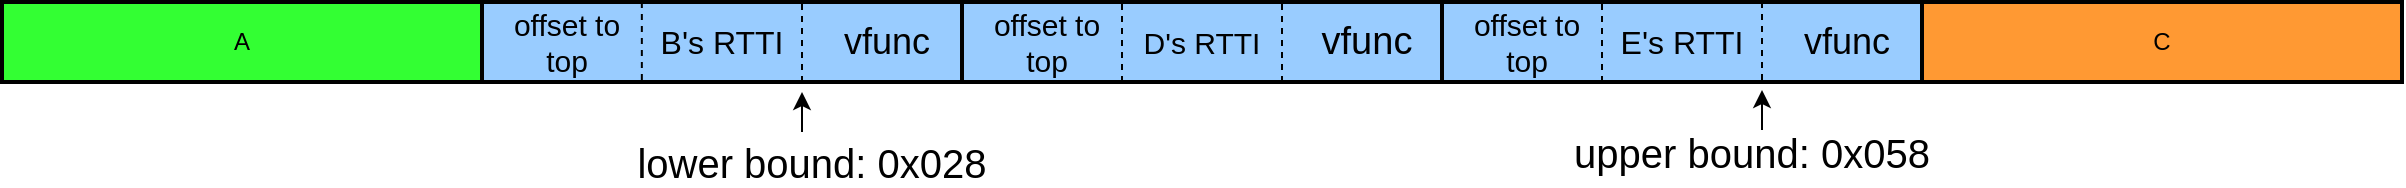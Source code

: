 <mxfile version="24.7.17">
  <diagram name="第 1 页" id="MwJttzerzzmq0-jkarVP">
    <mxGraphModel dx="2069" dy="819" grid="1" gridSize="10" guides="1" tooltips="1" connect="1" arrows="1" fold="1" page="1" pageScale="1" pageWidth="827" pageHeight="1169" math="0" shadow="0">
      <root>
        <mxCell id="0" />
        <mxCell id="1" parent="0" />
        <mxCell id="wWuonypCQ5L7Ml_nOVC9-1" value="A" style="rounded=0;whiteSpace=wrap;html=1;fillColor=#33FF33;strokeWidth=2;" vertex="1" parent="1">
          <mxGeometry x="-280" y="280" width="240" height="40" as="geometry" />
        </mxCell>
        <mxCell id="wWuonypCQ5L7Ml_nOVC9-3" value="&lt;font style=&quot;font-size: 16px;&quot;&gt;B&#39;s RTTI&lt;/font&gt;" style="rounded=0;whiteSpace=wrap;html=1;fillColor=#99CCFF;strokeWidth=2;" vertex="1" parent="1">
          <mxGeometry x="-40" y="280" width="240" height="40" as="geometry" />
        </mxCell>
        <mxCell id="wWuonypCQ5L7Ml_nOVC9-4" value="&lt;span style=&quot;font-size: 15px;&quot;&gt;D&#39;s RTTI&lt;/span&gt;" style="rounded=0;whiteSpace=wrap;html=1;fillColor=#99CCFF;strokeWidth=2;" vertex="1" parent="1">
          <mxGeometry x="200" y="280" width="240" height="40" as="geometry" />
        </mxCell>
        <mxCell id="wWuonypCQ5L7Ml_nOVC9-5" value="&lt;font style=&quot;font-size: 16px;&quot;&gt;E&#39;s RTTI&lt;/font&gt;" style="rounded=0;whiteSpace=wrap;html=1;fillColor=#99CCFF;strokeWidth=2;" vertex="1" parent="1">
          <mxGeometry x="440" y="280" width="240" height="40" as="geometry" />
        </mxCell>
        <mxCell id="wWuonypCQ5L7Ml_nOVC9-6" value="C" style="rounded=0;whiteSpace=wrap;html=1;fillColor=#FF9933;strokeWidth=2;" vertex="1" parent="1">
          <mxGeometry x="680" y="280" width="240" height="40" as="geometry" />
        </mxCell>
        <mxCell id="wWuonypCQ5L7Ml_nOVC9-9" value="" style="endArrow=classic;html=1;rounded=0;" edge="1" parent="1">
          <mxGeometry width="50" height="50" relative="1" as="geometry">
            <mxPoint x="120" y="345" as="sourcePoint" />
            <mxPoint x="120" y="325" as="targetPoint" />
          </mxGeometry>
        </mxCell>
        <mxCell id="wWuonypCQ5L7Ml_nOVC9-11" value="" style="endArrow=classic;html=1;rounded=0;" edge="1" parent="1">
          <mxGeometry width="50" height="50" relative="1" as="geometry">
            <mxPoint x="600" y="344" as="sourcePoint" />
            <mxPoint x="600" y="324" as="targetPoint" />
          </mxGeometry>
        </mxCell>
        <mxCell id="wWuonypCQ5L7Ml_nOVC9-12" value="&lt;font style=&quot;font-size: 20px;&quot;&gt;lower bound: 0x028&lt;/font&gt;" style="rounded=0;whiteSpace=wrap;html=1;strokeColor=#FFFFFF;fontSize=20;" vertex="1" parent="1">
          <mxGeometry x="10" y="350" width="230" height="20" as="geometry" />
        </mxCell>
        <mxCell id="wWuonypCQ5L7Ml_nOVC9-16" value="" style="endArrow=none;dashed=1;html=1;rounded=0;exitX=0.333;exitY=0.975;exitDx=0;exitDy=0;exitPerimeter=0;entryX=0.333;entryY=0;entryDx=0;entryDy=0;entryPerimeter=0;" edge="1" parent="1" source="wWuonypCQ5L7Ml_nOVC9-3" target="wWuonypCQ5L7Ml_nOVC9-3">
          <mxGeometry width="50" height="50" relative="1" as="geometry">
            <mxPoint x="337.06" y="430" as="sourcePoint" />
            <mxPoint x="240.001" y="280" as="targetPoint" />
            <Array as="points" />
          </mxGeometry>
        </mxCell>
        <mxCell id="wWuonypCQ5L7Ml_nOVC9-17" value="" style="endArrow=none;dashed=1;html=1;rounded=0;exitX=0.333;exitY=0.975;exitDx=0;exitDy=0;exitPerimeter=0;" edge="1" parent="1">
          <mxGeometry width="50" height="50" relative="1" as="geometry">
            <mxPoint x="280" y="320" as="sourcePoint" />
            <mxPoint x="280.001" y="281" as="targetPoint" />
            <Array as="points">
              <mxPoint x="280" y="301" />
            </Array>
          </mxGeometry>
        </mxCell>
        <mxCell id="wWuonypCQ5L7Ml_nOVC9-18" value="" style="endArrow=none;dashed=1;html=1;rounded=0;exitX=0.333;exitY=0.975;exitDx=0;exitDy=0;exitPerimeter=0;" edge="1" parent="1">
          <mxGeometry width="50" height="50" relative="1" as="geometry">
            <mxPoint x="360" y="320" as="sourcePoint" />
            <mxPoint x="360.001" y="281" as="targetPoint" />
            <Array as="points">
              <mxPoint x="360" y="301" />
            </Array>
          </mxGeometry>
        </mxCell>
        <mxCell id="wWuonypCQ5L7Ml_nOVC9-20" value="" style="endArrow=none;dashed=1;html=1;rounded=0;exitX=0.333;exitY=0.975;exitDx=0;exitDy=0;exitPerimeter=0;" edge="1" parent="1">
          <mxGeometry width="50" height="50" relative="1" as="geometry">
            <mxPoint x="520" y="320" as="sourcePoint" />
            <mxPoint x="520.001" y="281" as="targetPoint" />
            <Array as="points">
              <mxPoint x="520" y="301" />
            </Array>
          </mxGeometry>
        </mxCell>
        <mxCell id="wWuonypCQ5L7Ml_nOVC9-22" value="" style="endArrow=none;dashed=1;html=1;rounded=0;exitX=0.333;exitY=0.975;exitDx=0;exitDy=0;exitPerimeter=0;entryX=0.333;entryY=0;entryDx=0;entryDy=0;entryPerimeter=0;" edge="1" parent="1">
          <mxGeometry width="50" height="50" relative="1" as="geometry">
            <mxPoint x="120" y="320" as="sourcePoint" />
            <mxPoint x="120" y="281" as="targetPoint" />
            <Array as="points" />
          </mxGeometry>
        </mxCell>
        <mxCell id="wWuonypCQ5L7Ml_nOVC9-23" value="" style="endArrow=none;dashed=1;html=1;rounded=0;exitX=0.333;exitY=0.975;exitDx=0;exitDy=0;exitPerimeter=0;" edge="1" parent="1">
          <mxGeometry width="50" height="50" relative="1" as="geometry">
            <mxPoint x="600" y="319" as="sourcePoint" />
            <mxPoint x="600.001" y="280" as="targetPoint" />
            <Array as="points">
              <mxPoint x="600" y="300" />
            </Array>
          </mxGeometry>
        </mxCell>
        <mxCell id="wWuonypCQ5L7Ml_nOVC9-24" value="&lt;font style=&quot;font-size: 15px;&quot;&gt;offset to top&lt;/font&gt;" style="rounded=0;whiteSpace=wrap;html=1;fillColor=#99CCFF;strokeColor=#99CCFF;" vertex="1" parent="1">
          <mxGeometry x="-30" y="290" width="65" height="20" as="geometry" />
        </mxCell>
        <mxCell id="wWuonypCQ5L7Ml_nOVC9-25" value="&lt;font style=&quot;font-size: 15px;&quot;&gt;offset to top&lt;/font&gt;" style="rounded=0;whiteSpace=wrap;html=1;fillColor=#99CCFF;strokeColor=#99CCFF;" vertex="1" parent="1">
          <mxGeometry x="210" y="290" width="65" height="20" as="geometry" />
        </mxCell>
        <mxCell id="wWuonypCQ5L7Ml_nOVC9-26" value="&lt;font style=&quot;font-size: 15px;&quot;&gt;offset to top&lt;/font&gt;" style="rounded=0;whiteSpace=wrap;html=1;fillColor=#99CCFF;strokeColor=#99CCFF;" vertex="1" parent="1">
          <mxGeometry x="450" y="290" width="65" height="20" as="geometry" />
        </mxCell>
        <mxCell id="wWuonypCQ5L7Ml_nOVC9-27" value="&lt;font style=&quot;font-size: 18px;&quot;&gt;vfunc&lt;/font&gt;" style="rounded=0;whiteSpace=wrap;html=1;fillColor=#99CCFF;strokeColor=#99CCFF;" vertex="1" parent="1">
          <mxGeometry x="130" y="290" width="65" height="20" as="geometry" />
        </mxCell>
        <mxCell id="wWuonypCQ5L7Ml_nOVC9-29" value="&lt;font style=&quot;font-size: 19px;&quot;&gt;vfunc&lt;/font&gt;" style="rounded=0;whiteSpace=wrap;html=1;fillColor=#99CCFF;strokeColor=#99CCFF;" vertex="1" parent="1">
          <mxGeometry x="370" y="290" width="65" height="20" as="geometry" />
        </mxCell>
        <mxCell id="wWuonypCQ5L7Ml_nOVC9-30" value="&lt;font style=&quot;font-size: 18px;&quot;&gt;vfunc&lt;/font&gt;" style="rounded=0;whiteSpace=wrap;html=1;fillColor=#99CCFF;strokeColor=#99CCFF;fontSize=18;" vertex="1" parent="1">
          <mxGeometry x="610" y="290" width="65" height="20" as="geometry" />
        </mxCell>
        <mxCell id="wWuonypCQ5L7Ml_nOVC9-32" value="&lt;font style=&quot;font-size: 20px;&quot;&gt;upper bound: 0x058&lt;/font&gt;" style="rounded=0;whiteSpace=wrap;html=1;strokeColor=#FFFFFF;fontSize=20;" vertex="1" parent="1">
          <mxGeometry x="480" y="350" width="230" height="10" as="geometry" />
        </mxCell>
      </root>
    </mxGraphModel>
  </diagram>
</mxfile>

